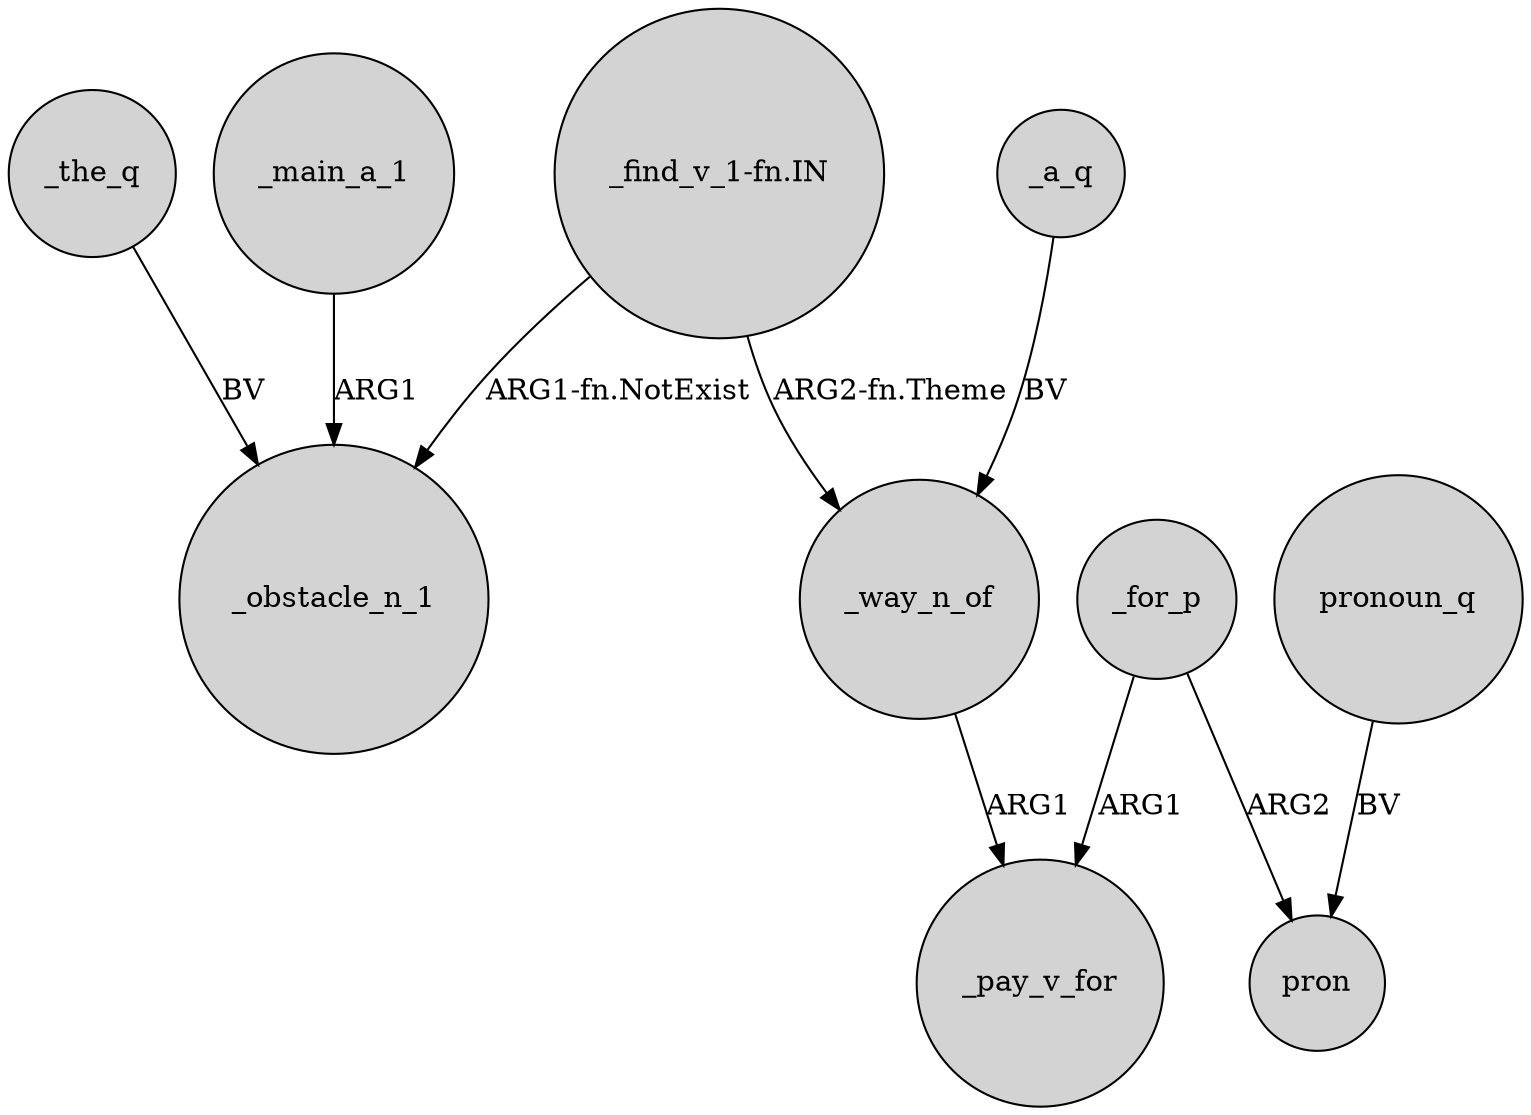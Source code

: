 digraph {
	node [shape=circle style=filled]
	_the_q -> _obstacle_n_1 [label=BV]
	_way_n_of -> _pay_v_for [label=ARG1]
	"_find_v_1-fn.IN" -> _way_n_of [label="ARG2-fn.Theme"]
	_for_p -> pron [label=ARG2]
	_a_q -> _way_n_of [label=BV]
	_main_a_1 -> _obstacle_n_1 [label=ARG1]
	"_find_v_1-fn.IN" -> _obstacle_n_1 [label="ARG1-fn.NotExist"]
	_for_p -> _pay_v_for [label=ARG1]
	pronoun_q -> pron [label=BV]
}
